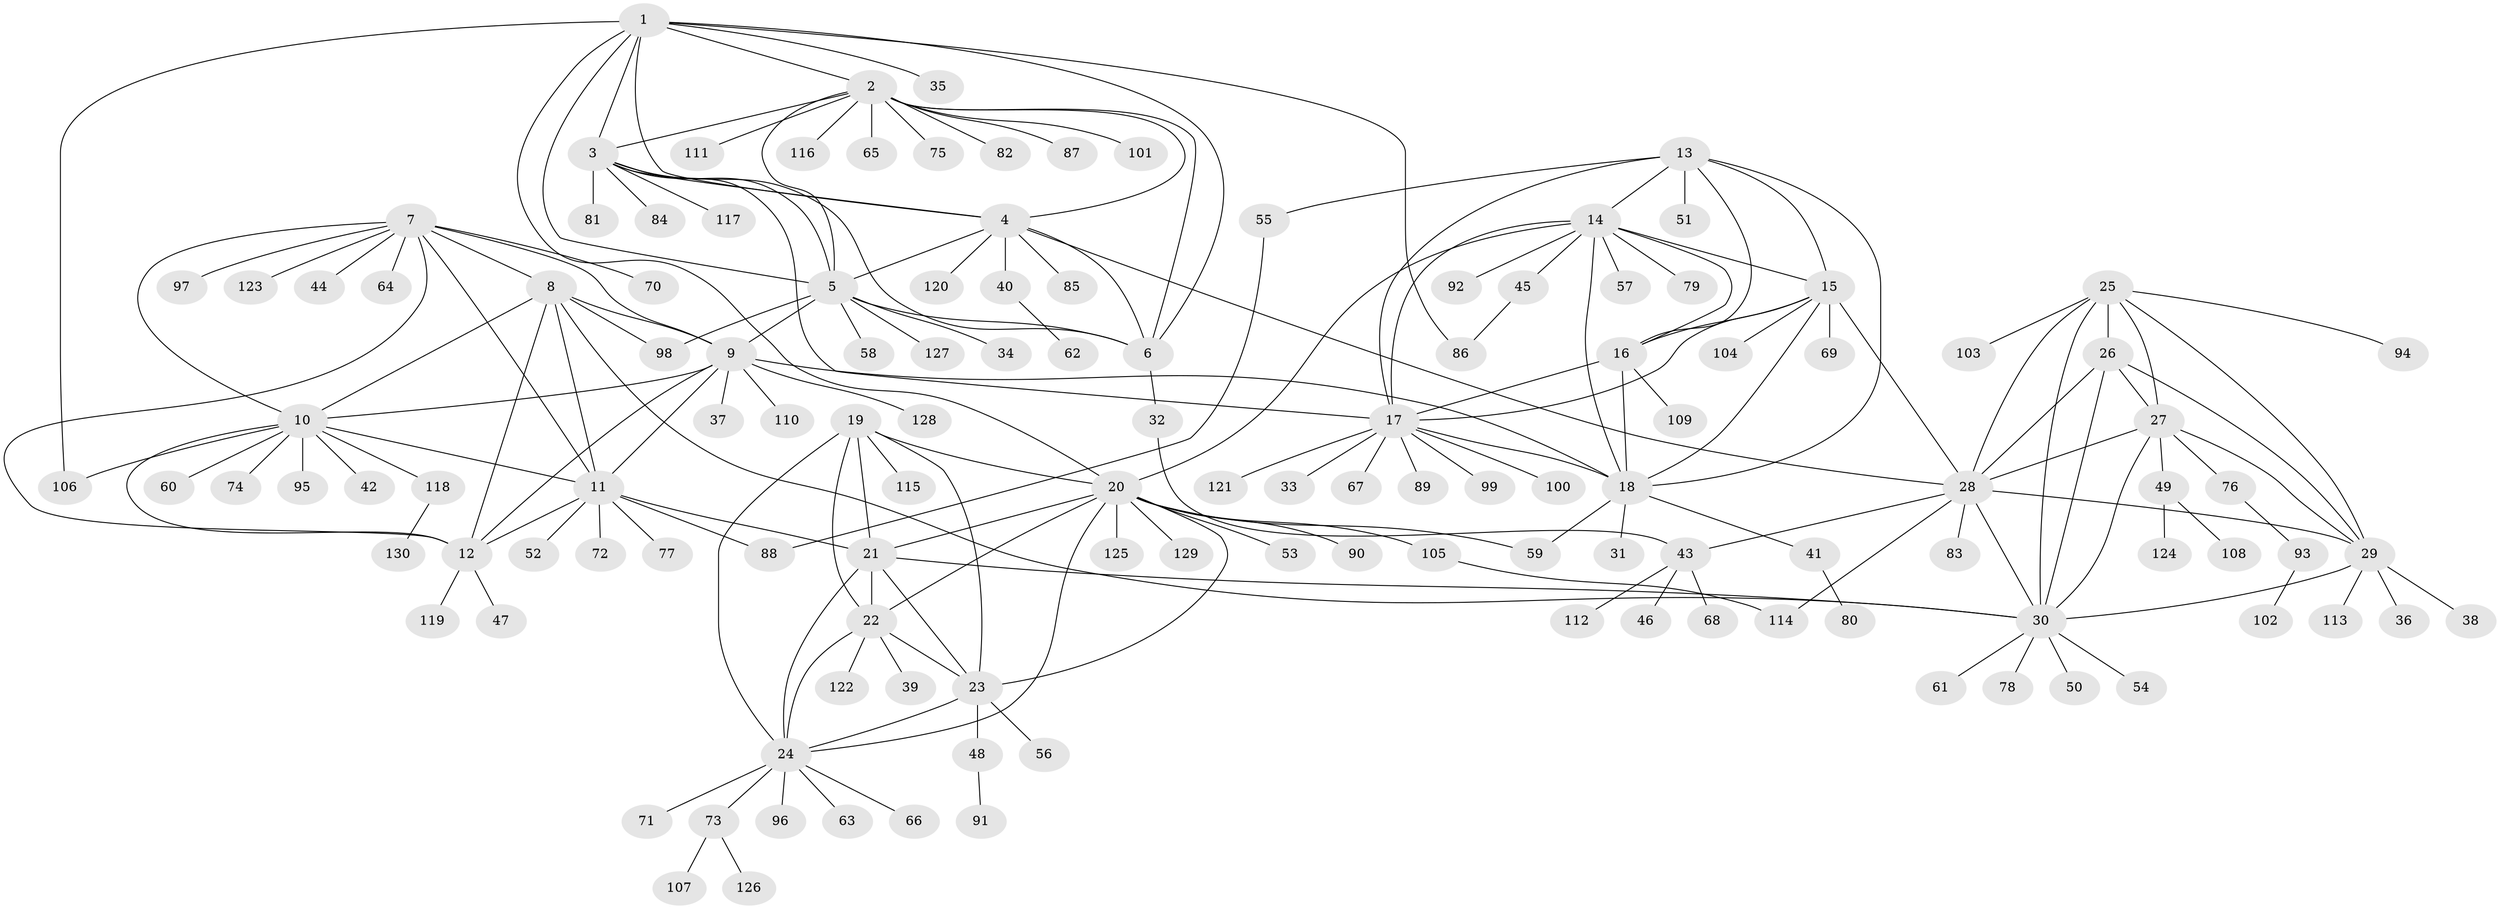 // Generated by graph-tools (version 1.1) at 2025/11/02/27/25 16:11:33]
// undirected, 130 vertices, 192 edges
graph export_dot {
graph [start="1"]
  node [color=gray90,style=filled];
  1;
  2;
  3;
  4;
  5;
  6;
  7;
  8;
  9;
  10;
  11;
  12;
  13;
  14;
  15;
  16;
  17;
  18;
  19;
  20;
  21;
  22;
  23;
  24;
  25;
  26;
  27;
  28;
  29;
  30;
  31;
  32;
  33;
  34;
  35;
  36;
  37;
  38;
  39;
  40;
  41;
  42;
  43;
  44;
  45;
  46;
  47;
  48;
  49;
  50;
  51;
  52;
  53;
  54;
  55;
  56;
  57;
  58;
  59;
  60;
  61;
  62;
  63;
  64;
  65;
  66;
  67;
  68;
  69;
  70;
  71;
  72;
  73;
  74;
  75;
  76;
  77;
  78;
  79;
  80;
  81;
  82;
  83;
  84;
  85;
  86;
  87;
  88;
  89;
  90;
  91;
  92;
  93;
  94;
  95;
  96;
  97;
  98;
  99;
  100;
  101;
  102;
  103;
  104;
  105;
  106;
  107;
  108;
  109;
  110;
  111;
  112;
  113;
  114;
  115;
  116;
  117;
  118;
  119;
  120;
  121;
  122;
  123;
  124;
  125;
  126;
  127;
  128;
  129;
  130;
  1 -- 2;
  1 -- 3;
  1 -- 4;
  1 -- 5;
  1 -- 6;
  1 -- 20;
  1 -- 35;
  1 -- 86;
  1 -- 106;
  2 -- 3;
  2 -- 4;
  2 -- 5;
  2 -- 6;
  2 -- 65;
  2 -- 75;
  2 -- 82;
  2 -- 87;
  2 -- 101;
  2 -- 111;
  2 -- 116;
  3 -- 4;
  3 -- 5;
  3 -- 6;
  3 -- 17;
  3 -- 81;
  3 -- 84;
  3 -- 117;
  4 -- 5;
  4 -- 6;
  4 -- 28;
  4 -- 40;
  4 -- 85;
  4 -- 120;
  5 -- 6;
  5 -- 9;
  5 -- 34;
  5 -- 58;
  5 -- 98;
  5 -- 127;
  6 -- 32;
  7 -- 8;
  7 -- 9;
  7 -- 10;
  7 -- 11;
  7 -- 12;
  7 -- 44;
  7 -- 64;
  7 -- 70;
  7 -- 97;
  7 -- 123;
  8 -- 9;
  8 -- 10;
  8 -- 11;
  8 -- 12;
  8 -- 30;
  8 -- 98;
  9 -- 10;
  9 -- 11;
  9 -- 12;
  9 -- 18;
  9 -- 37;
  9 -- 110;
  9 -- 128;
  10 -- 11;
  10 -- 12;
  10 -- 42;
  10 -- 60;
  10 -- 74;
  10 -- 95;
  10 -- 106;
  10 -- 118;
  11 -- 12;
  11 -- 21;
  11 -- 52;
  11 -- 72;
  11 -- 77;
  11 -- 88;
  12 -- 47;
  12 -- 119;
  13 -- 14;
  13 -- 15;
  13 -- 16;
  13 -- 17;
  13 -- 18;
  13 -- 51;
  13 -- 55;
  14 -- 15;
  14 -- 16;
  14 -- 17;
  14 -- 18;
  14 -- 20;
  14 -- 45;
  14 -- 57;
  14 -- 79;
  14 -- 92;
  15 -- 16;
  15 -- 17;
  15 -- 18;
  15 -- 28;
  15 -- 69;
  15 -- 104;
  16 -- 17;
  16 -- 18;
  16 -- 109;
  17 -- 18;
  17 -- 33;
  17 -- 67;
  17 -- 89;
  17 -- 99;
  17 -- 100;
  17 -- 121;
  18 -- 31;
  18 -- 41;
  18 -- 59;
  19 -- 20;
  19 -- 21;
  19 -- 22;
  19 -- 23;
  19 -- 24;
  19 -- 115;
  20 -- 21;
  20 -- 22;
  20 -- 23;
  20 -- 24;
  20 -- 53;
  20 -- 59;
  20 -- 90;
  20 -- 105;
  20 -- 125;
  20 -- 129;
  21 -- 22;
  21 -- 23;
  21 -- 24;
  21 -- 30;
  22 -- 23;
  22 -- 24;
  22 -- 39;
  22 -- 122;
  23 -- 24;
  23 -- 48;
  23 -- 56;
  24 -- 63;
  24 -- 66;
  24 -- 71;
  24 -- 73;
  24 -- 96;
  25 -- 26;
  25 -- 27;
  25 -- 28;
  25 -- 29;
  25 -- 30;
  25 -- 94;
  25 -- 103;
  26 -- 27;
  26 -- 28;
  26 -- 29;
  26 -- 30;
  27 -- 28;
  27 -- 29;
  27 -- 30;
  27 -- 49;
  27 -- 76;
  28 -- 29;
  28 -- 30;
  28 -- 43;
  28 -- 83;
  28 -- 114;
  29 -- 30;
  29 -- 36;
  29 -- 38;
  29 -- 113;
  30 -- 50;
  30 -- 54;
  30 -- 61;
  30 -- 78;
  32 -- 43;
  40 -- 62;
  41 -- 80;
  43 -- 46;
  43 -- 68;
  43 -- 112;
  45 -- 86;
  48 -- 91;
  49 -- 108;
  49 -- 124;
  55 -- 88;
  73 -- 107;
  73 -- 126;
  76 -- 93;
  93 -- 102;
  105 -- 114;
  118 -- 130;
}
